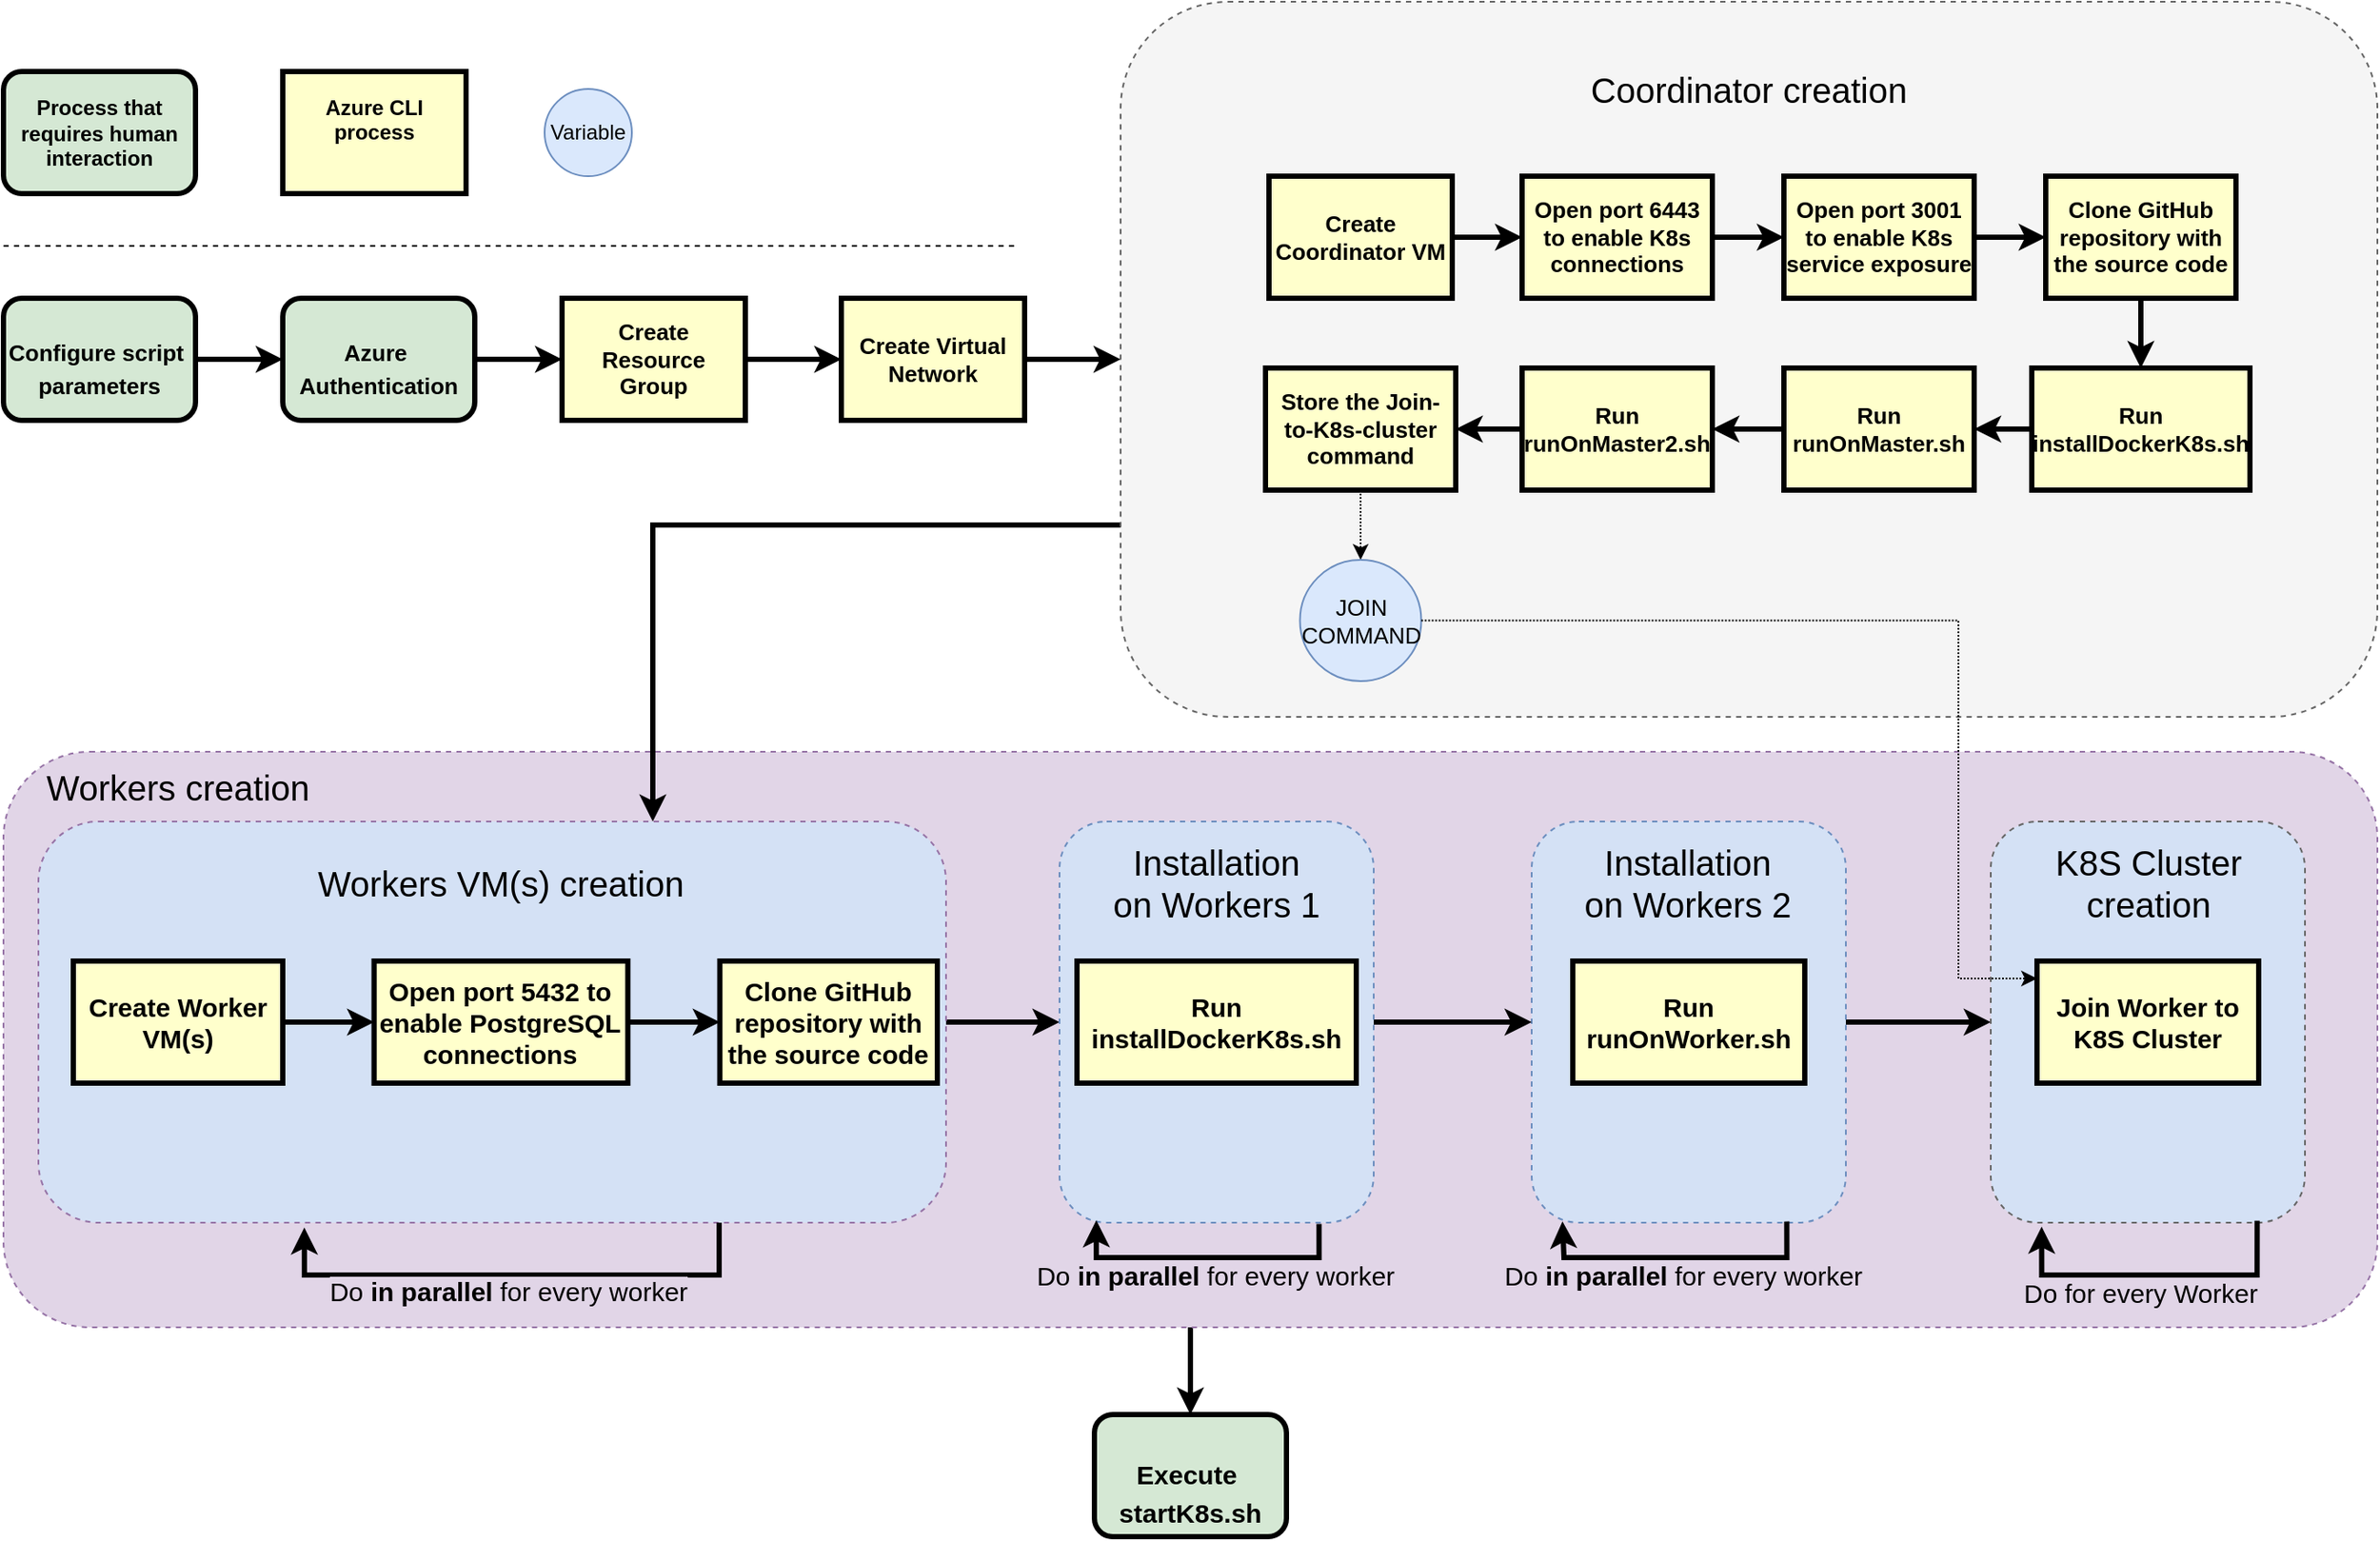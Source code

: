 <mxfile version="14.9.4" type="device"><diagram name="Page-1" id="c7558073-3199-34d8-9f00-42111426c3f3"><mxGraphModel dx="2122" dy="1854" grid="1" gridSize="10" guides="1" tooltips="1" connect="1" arrows="1" fold="1" page="1" pageScale="1" pageWidth="826" pageHeight="1169" background="#ffffff" math="0" shadow="0"><root><mxCell id="0"/><mxCell id="1" parent="0"/><mxCell id="dhEzO6tzxOjWR1tXxIFo-210" style="edgeStyle=orthogonalEdgeStyle;rounded=0;orthogonalLoop=1;jettySize=auto;html=1;strokeWidth=3;" parent="1" source="dhEzO6tzxOjWR1tXxIFo-196" target="dhEzO6tzxOjWR1tXxIFo-209" edge="1"><mxGeometry relative="1" as="geometry"/></mxCell><mxCell id="dhEzO6tzxOjWR1tXxIFo-196" value="" style="rounded=1;whiteSpace=wrap;html=1;dashed=1;fillColor=#e1d5e7;strokeColor=#9673a6;" parent="1" vertex="1"><mxGeometry x="-150" y="110" width="1360" height="330" as="geometry"/></mxCell><mxCell id="dhEzO6tzxOjWR1tXxIFo-204" style="edgeStyle=orthogonalEdgeStyle;rounded=0;orthogonalLoop=1;jettySize=auto;html=1;strokeWidth=3;" parent="1" source="dhEzO6tzxOjWR1tXxIFo-97" target="dhEzO6tzxOjWR1tXxIFo-98" edge="1"><mxGeometry relative="1" as="geometry"/></mxCell><mxCell id="dhEzO6tzxOjWR1tXxIFo-97" value="Create Resource&#10;Group" style="whiteSpace=wrap;align=center;verticalAlign=middle;fontStyle=1;strokeWidth=3;fillColor=#FFFFCC;fontSize=13;" parent="1" vertex="1"><mxGeometry x="170" y="-150" width="105" height="70" as="geometry"/></mxCell><mxCell id="dhEzO6tzxOjWR1tXxIFo-205" style="edgeStyle=orthogonalEdgeStyle;rounded=0;orthogonalLoop=1;jettySize=auto;html=1;strokeWidth=3;" parent="1" source="dhEzO6tzxOjWR1tXxIFo-98" target="dhEzO6tzxOjWR1tXxIFo-100" edge="1"><mxGeometry relative="1" as="geometry"/></mxCell><mxCell id="dhEzO6tzxOjWR1tXxIFo-98" value="Create Virtual Network" style="whiteSpace=wrap;align=center;verticalAlign=middle;fontStyle=1;strokeWidth=3;fillColor=#FFFFCC;fontSize=13;" parent="1" vertex="1"><mxGeometry x="330" y="-150" width="105" height="70" as="geometry"/></mxCell><mxCell id="dhEzO6tzxOjWR1tXxIFo-202" style="edgeStyle=orthogonalEdgeStyle;rounded=0;orthogonalLoop=1;jettySize=auto;html=1;strokeWidth=3;" parent="1" source="dhEzO6tzxOjWR1tXxIFo-99" target="dhEzO6tzxOjWR1tXxIFo-200" edge="1"><mxGeometry relative="1" as="geometry"/></mxCell><mxCell id="dhEzO6tzxOjWR1tXxIFo-99" value="&lt;p style=&quot;margin: 4px 0px 0px ; text-align: center ; font-size: 13px&quot;&gt;&lt;font style=&quot;font-size: 13px&quot;&gt;&lt;br&gt;&lt;/font&gt;&lt;/p&gt;&lt;p style=&quot;margin: 4px 0px 0px ; text-align: center ; font-size: 13px&quot;&gt;&lt;font style=&quot;font-size: 13px&quot;&gt;Configure script&amp;nbsp;&lt;/font&gt;&lt;/p&gt;&lt;p style=&quot;margin: 4px 0px 0px ; text-align: center ; font-size: 13px&quot;&gt;&lt;font style=&quot;font-size: 13px&quot;&gt;parameters&lt;/font&gt;&lt;/p&gt;" style="verticalAlign=middle;align=center;overflow=fill;fontSize=12;fontFamily=Helvetica;html=1;rounded=1;fontStyle=1;strokeWidth=3;fillColor=#D5E8D4;" parent="1" vertex="1"><mxGeometry x="-150" y="-150" width="110" height="70" as="geometry"/></mxCell><mxCell id="dhEzO6tzxOjWR1tXxIFo-183" style="edgeStyle=orthogonalEdgeStyle;rounded=0;orthogonalLoop=1;jettySize=auto;html=1;strokeWidth=3;" parent="1" source="dhEzO6tzxOjWR1tXxIFo-100" target="dhEzO6tzxOjWR1tXxIFo-156" edge="1"><mxGeometry relative="1" as="geometry"><Array as="points"><mxPoint x="222" y="-20"/></Array></mxGeometry></mxCell><mxCell id="dhEzO6tzxOjWR1tXxIFo-100" value="" style="rounded=1;whiteSpace=wrap;html=1;dashed=1;fillColor=#f5f5f5;strokeColor=#666666;fontColor=#333333;" parent="1" vertex="1"><mxGeometry x="490" y="-320" width="720" height="410" as="geometry"/></mxCell><mxCell id="dhEzO6tzxOjWR1tXxIFo-102" value="&lt;font style=&quot;font-size: 20px&quot;&gt;Coordinator creation&lt;/font&gt;" style="text;html=1;strokeColor=none;fillColor=none;align=center;verticalAlign=middle;whiteSpace=wrap;rounded=0;dashed=1;" parent="1" vertex="1"><mxGeometry x="750" y="-280" width="200" height="20" as="geometry"/></mxCell><mxCell id="dhEzO6tzxOjWR1tXxIFo-147" style="edgeStyle=orthogonalEdgeStyle;rounded=0;orthogonalLoop=1;jettySize=auto;html=1;strokeWidth=3;" parent="1" source="dhEzO6tzxOjWR1tXxIFo-104" target="dhEzO6tzxOjWR1tXxIFo-135" edge="1"><mxGeometry relative="1" as="geometry"/></mxCell><mxCell id="dhEzO6tzxOjWR1tXxIFo-104" value="Create Coordinator VM" style="whiteSpace=wrap;align=center;verticalAlign=middle;fontStyle=1;strokeWidth=3;fillColor=#FFFFCC;fontSize=13;" parent="1" vertex="1"><mxGeometry x="575" y="-220" width="105" height="70" as="geometry"/></mxCell><mxCell id="dhEzO6tzxOjWR1tXxIFo-141" style="edgeStyle=orthogonalEdgeStyle;rounded=0;orthogonalLoop=1;jettySize=auto;html=1;strokeWidth=3;" parent="1" source="dhEzO6tzxOjWR1tXxIFo-116" target="dhEzO6tzxOjWR1tXxIFo-117" edge="1"><mxGeometry relative="1" as="geometry"/></mxCell><mxCell id="dhEzO6tzxOjWR1tXxIFo-116" value="Run runOnMaster.sh" style="whiteSpace=wrap;align=center;verticalAlign=middle;fontStyle=1;strokeWidth=3;fillColor=#FFFFCC;fontSize=13;" parent="1" vertex="1"><mxGeometry x="870" y="-110" width="109" height="70" as="geometry"/></mxCell><mxCell id="dhEzO6tzxOjWR1tXxIFo-140" style="edgeStyle=orthogonalEdgeStyle;rounded=0;orthogonalLoop=1;jettySize=auto;html=1;strokeWidth=3;" parent="1" source="dhEzO6tzxOjWR1tXxIFo-117" target="dhEzO6tzxOjWR1tXxIFo-137" edge="1"><mxGeometry relative="1" as="geometry"/></mxCell><mxCell id="dhEzO6tzxOjWR1tXxIFo-117" value="Run runOnMaster2.sh" style="whiteSpace=wrap;align=center;verticalAlign=middle;fontStyle=1;strokeWidth=3;fillColor=#FFFFCC;fontSize=13;" parent="1" vertex="1"><mxGeometry x="720" y="-110" width="109" height="70" as="geometry"/></mxCell><mxCell id="dhEzO6tzxOjWR1tXxIFo-142" style="edgeStyle=orthogonalEdgeStyle;rounded=0;orthogonalLoop=1;jettySize=auto;html=1;strokeWidth=3;" parent="1" source="dhEzO6tzxOjWR1tXxIFo-126" target="dhEzO6tzxOjWR1tXxIFo-116" edge="1"><mxGeometry relative="1" as="geometry"/></mxCell><mxCell id="dhEzO6tzxOjWR1tXxIFo-126" value="Run installDockerK8s.sh" style="whiteSpace=wrap;align=center;verticalAlign=middle;fontStyle=1;strokeWidth=3;fillColor=#FFFFCC;fontSize=13;" parent="1" vertex="1"><mxGeometry x="1012" y="-110" width="125" height="70" as="geometry"/></mxCell><mxCell id="9UQQwgYMAbRLBLmPfnH0-1" style="edgeStyle=orthogonalEdgeStyle;rounded=0;orthogonalLoop=1;jettySize=auto;html=1;strokeWidth=3;" parent="1" source="dhEzO6tzxOjWR1tXxIFo-131" target="dhEzO6tzxOjWR1tXxIFo-126" edge="1"><mxGeometry relative="1" as="geometry"/></mxCell><mxCell id="dhEzO6tzxOjWR1tXxIFo-131" value="Clone GitHub repository with the source code" style="whiteSpace=wrap;align=center;verticalAlign=middle;fontStyle=1;strokeWidth=3;fillColor=#FFFFCC;fontSize=13;" parent="1" vertex="1"><mxGeometry x="1020" y="-220" width="109" height="70" as="geometry"/></mxCell><mxCell id="dhEzO6tzxOjWR1tXxIFo-145" style="edgeStyle=orthogonalEdgeStyle;rounded=0;orthogonalLoop=1;jettySize=auto;html=1;strokeWidth=3;" parent="1" source="dhEzO6tzxOjWR1tXxIFo-132" target="dhEzO6tzxOjWR1tXxIFo-131" edge="1"><mxGeometry relative="1" as="geometry"/></mxCell><mxCell id="dhEzO6tzxOjWR1tXxIFo-132" value="Open port 3001 to enable K8s service exposure" style="whiteSpace=wrap;align=center;verticalAlign=middle;fontStyle=1;strokeWidth=3;fillColor=#FFFFCC;fontSize=13;" parent="1" vertex="1"><mxGeometry x="870" y="-220" width="109" height="70" as="geometry"/></mxCell><mxCell id="dhEzO6tzxOjWR1tXxIFo-146" style="edgeStyle=orthogonalEdgeStyle;rounded=0;orthogonalLoop=1;jettySize=auto;html=1;strokeWidth=3;" parent="1" source="dhEzO6tzxOjWR1tXxIFo-135" target="dhEzO6tzxOjWR1tXxIFo-132" edge="1"><mxGeometry relative="1" as="geometry"/></mxCell><mxCell id="dhEzO6tzxOjWR1tXxIFo-135" value="Open port 6443 to enable K8s connections" style="whiteSpace=wrap;align=center;verticalAlign=middle;fontStyle=1;strokeWidth=3;fillColor=#FFFFCC;fontSize=13;" parent="1" vertex="1"><mxGeometry x="720" y="-220" width="109" height="70" as="geometry"/></mxCell><mxCell id="dhEzO6tzxOjWR1tXxIFo-139" style="edgeStyle=orthogonalEdgeStyle;rounded=0;orthogonalLoop=1;jettySize=auto;html=1;dashed=1;dashPattern=1 1;" parent="1" source="dhEzO6tzxOjWR1tXxIFo-137" target="dhEzO6tzxOjWR1tXxIFo-138" edge="1"><mxGeometry relative="1" as="geometry"/></mxCell><mxCell id="dhEzO6tzxOjWR1tXxIFo-137" value="Store the Join-to-K8s-cluster command" style="whiteSpace=wrap;align=center;verticalAlign=middle;fontStyle=1;strokeWidth=3;fillColor=#FFFFCC;fontSize=13;" parent="1" vertex="1"><mxGeometry x="573" y="-110" width="109" height="70" as="geometry"/></mxCell><mxCell id="dhEzO6tzxOjWR1tXxIFo-138" value="&lt;font style=&quot;font-size: 13px&quot;&gt;JOIN&lt;br&gt;COMMAND&lt;/font&gt;" style="ellipse;whiteSpace=wrap;html=1;aspect=fixed;fillColor=#dae8fc;strokeColor=#6c8ebf;" parent="1" vertex="1"><mxGeometry x="592.75" width="69.5" height="69.5" as="geometry"/></mxCell><mxCell id="9UQQwgYMAbRLBLmPfnH0-16" style="edgeStyle=orthogonalEdgeStyle;rounded=0;orthogonalLoop=1;jettySize=auto;html=1;fontSize=15;strokeWidth=3;" parent="1" source="dhEzO6tzxOjWR1tXxIFo-156" target="9UQQwgYMAbRLBLmPfnH0-5" edge="1"><mxGeometry relative="1" as="geometry"/></mxCell><mxCell id="dhEzO6tzxOjWR1tXxIFo-156" value="" style="rounded=1;whiteSpace=wrap;html=1;dashed=1;strokeColor=#9673a6;fillColor=#D4E1F5;" parent="1" vertex="1"><mxGeometry x="-130" y="150" width="520" height="230" as="geometry"/></mxCell><mxCell id="dhEzO6tzxOjWR1tXxIFo-157" value="&lt;font style=&quot;font-size: 20px&quot;&gt;Workers VM(s) creation&lt;/font&gt;" style="text;html=1;strokeColor=none;fillColor=none;align=center;verticalAlign=middle;whiteSpace=wrap;rounded=0;dashed=1;" parent="1" vertex="1"><mxGeometry x="20.01" y="175" width="230" height="20" as="geometry"/></mxCell><mxCell id="dhEzO6tzxOjWR1tXxIFo-158" style="edgeStyle=orthogonalEdgeStyle;rounded=0;orthogonalLoop=1;jettySize=auto;html=1;strokeWidth=3;" parent="1" source="dhEzO6tzxOjWR1tXxIFo-159" target="dhEzO6tzxOjWR1tXxIFo-176" edge="1"><mxGeometry relative="1" as="geometry"/></mxCell><mxCell id="dhEzO6tzxOjWR1tXxIFo-159" value="Create Worker VM(s)" style="whiteSpace=wrap;align=center;verticalAlign=middle;fontStyle=1;strokeWidth=3;fillColor=#FFFFCC;fontSize=15;" parent="1" vertex="1"><mxGeometry x="-110" y="230" width="120" height="70" as="geometry"/></mxCell><mxCell id="dhEzO6tzxOjWR1tXxIFo-162" style="edgeStyle=orthogonalEdgeStyle;rounded=0;orthogonalLoop=1;jettySize=auto;html=1;" parent="1" edge="1"><mxGeometry relative="1" as="geometry"><mxPoint x="390" y="395" as="targetPoint"/></mxGeometry></mxCell><mxCell id="dhEzO6tzxOjWR1tXxIFo-164" style="edgeStyle=orthogonalEdgeStyle;rounded=0;orthogonalLoop=1;jettySize=auto;html=1;" parent="1" edge="1"><mxGeometry relative="1" as="geometry"><mxPoint x="335.5" y="430" as="sourcePoint"/></mxGeometry></mxCell><mxCell id="dhEzO6tzxOjWR1tXxIFo-166" style="edgeStyle=orthogonalEdgeStyle;rounded=0;orthogonalLoop=1;jettySize=auto;html=1;" parent="1" edge="1"><mxGeometry relative="1" as="geometry"><mxPoint x="539" y="395" as="targetPoint"/></mxGeometry></mxCell><mxCell id="dhEzO6tzxOjWR1tXxIFo-169" value="Clone GitHub repository with the source code" style="whiteSpace=wrap;align=center;verticalAlign=middle;fontStyle=1;strokeWidth=3;fillColor=#FFFFCC;fontSize=15;" parent="1" vertex="1"><mxGeometry x="260.38" y="230" width="124.62" height="70" as="geometry"/></mxCell><mxCell id="9UQQwgYMAbRLBLmPfnH0-3" style="edgeStyle=orthogonalEdgeStyle;rounded=0;orthogonalLoop=1;jettySize=auto;html=1;strokeWidth=3;" parent="1" source="dhEzO6tzxOjWR1tXxIFo-176" target="dhEzO6tzxOjWR1tXxIFo-169" edge="1"><mxGeometry relative="1" as="geometry"/></mxCell><mxCell id="dhEzO6tzxOjWR1tXxIFo-176" value="Open port 5432 to enable PostgreSQL&#10;connections" style="whiteSpace=wrap;align=center;verticalAlign=middle;fontStyle=1;strokeWidth=3;fillColor=#FFFFCC;fontSize=15;" parent="1" vertex="1"><mxGeometry x="62.32" y="230" width="145.37" height="70" as="geometry"/></mxCell><mxCell id="dhEzO6tzxOjWR1tXxIFo-177" style="edgeStyle=orthogonalEdgeStyle;rounded=0;orthogonalLoop=1;jettySize=auto;html=1;dashed=1;dashPattern=1 1;" parent="1" edge="1"><mxGeometry relative="1" as="geometry"><mxPoint x="390" y="495" as="sourcePoint"/></mxGeometry></mxCell><mxCell id="dhEzO6tzxOjWR1tXxIFo-181" style="edgeStyle=orthogonalEdgeStyle;rounded=0;orthogonalLoop=1;jettySize=auto;html=1;entryX=0.293;entryY=1.012;entryDx=0;entryDy=0;entryPerimeter=0;exitX=0.75;exitY=1;exitDx=0;exitDy=0;strokeWidth=3;" parent="1" source="dhEzO6tzxOjWR1tXxIFo-156" target="dhEzO6tzxOjWR1tXxIFo-156" edge="1"><mxGeometry relative="1" as="geometry"><Array as="points"><mxPoint x="260" y="410"/><mxPoint x="22" y="410"/></Array></mxGeometry></mxCell><mxCell id="dhEzO6tzxOjWR1tXxIFo-182" value="&lt;span style=&quot;font-size: 15px&quot;&gt;Do&amp;nbsp;&lt;/span&gt;&lt;b style=&quot;font-size: 15px&quot;&gt;in parallel&lt;/b&gt;&lt;span style=&quot;font-size: 15px&quot;&gt;&amp;nbsp;for every worker&lt;/span&gt;" style="edgeLabel;html=1;align=center;verticalAlign=middle;resizable=0;points=[];labelBackgroundColor=#E1D5E7;" parent="dhEzO6tzxOjWR1tXxIFo-181" vertex="1" connectable="0"><mxGeometry x="-0.422" y="1" relative="1" as="geometry"><mxPoint x="-66" y="8" as="offset"/></mxGeometry></mxCell><mxCell id="dhEzO6tzxOjWR1tXxIFo-206" style="edgeStyle=orthogonalEdgeStyle;rounded=0;orthogonalLoop=1;jettySize=auto;html=1;strokeWidth=3;" parent="1" source="dhEzO6tzxOjWR1tXxIFo-184" target="dhEzO6tzxOjWR1tXxIFo-189" edge="1"><mxGeometry relative="1" as="geometry"/></mxCell><mxCell id="dhEzO6tzxOjWR1tXxIFo-184" value="" style="rounded=1;whiteSpace=wrap;html=1;dashed=1;strokeColor=#6c8ebf;fillColor=#D4E1F5;" parent="1" vertex="1"><mxGeometry x="725.5" y="150" width="180" height="230" as="geometry"/></mxCell><mxCell id="dhEzO6tzxOjWR1tXxIFo-185" value="&lt;font style=&quot;font-size: 20px&quot;&gt;Installation &lt;br&gt;on Workers 2&lt;/font&gt;" style="text;html=1;strokeColor=none;fillColor=none;align=center;verticalAlign=middle;whiteSpace=wrap;rounded=0;dashed=1;" parent="1" vertex="1"><mxGeometry x="710" y="175" width="210" height="20" as="geometry"/></mxCell><mxCell id="dhEzO6tzxOjWR1tXxIFo-186" value="Run runOnWorker.sh" style="whiteSpace=wrap;align=center;verticalAlign=middle;fontStyle=1;strokeWidth=3;fillColor=#FFFFCC;fontSize=15;" parent="1" vertex="1"><mxGeometry x="749.06" y="230" width="132.88" height="70" as="geometry"/></mxCell><mxCell id="dhEzO6tzxOjWR1tXxIFo-187" style="edgeStyle=orthogonalEdgeStyle;rounded=0;orthogonalLoop=1;jettySize=auto;html=1;entryX=0.098;entryY=0.997;entryDx=0;entryDy=0;exitX=0.812;exitY=0.997;exitDx=0;exitDy=0;entryPerimeter=0;exitPerimeter=0;strokeWidth=3;" parent="1" source="dhEzO6tzxOjWR1tXxIFo-184" target="dhEzO6tzxOjWR1tXxIFo-184" edge="1"><mxGeometry relative="1" as="geometry"><Array as="points"><mxPoint x="744" y="400"/><mxPoint x="587" y="400"/></Array></mxGeometry></mxCell><mxCell id="dhEzO6tzxOjWR1tXxIFo-188" value="&lt;font style=&quot;font-size: 15px&quot;&gt;Do &lt;b&gt;in parallel&lt;/b&gt; for every worker&lt;/font&gt;" style="edgeLabel;html=1;align=center;verticalAlign=middle;resizable=0;points=[];labelBackgroundColor=#E1D5E7;" parent="dhEzO6tzxOjWR1tXxIFo-187" vertex="1" connectable="0"><mxGeometry x="0.308" y="-4" relative="1" as="geometry"><mxPoint x="30.48" y="14" as="offset"/></mxGeometry></mxCell><mxCell id="dhEzO6tzxOjWR1tXxIFo-189" value="" style="rounded=1;whiteSpace=wrap;html=1;dashed=1;strokeColor=#666666;fontColor=#333333;fillColor=#D4E1F5;" parent="1" vertex="1"><mxGeometry x="988.5" y="150" width="180" height="230" as="geometry"/></mxCell><mxCell id="dhEzO6tzxOjWR1tXxIFo-190" value="&lt;font style=&quot;font-size: 20px&quot;&gt;K8S Cluster &lt;br&gt;creation&lt;/font&gt;" style="text;html=1;strokeColor=none;fillColor=none;align=center;verticalAlign=middle;whiteSpace=wrap;rounded=0;dashed=1;" parent="1" vertex="1"><mxGeometry x="979" y="175" width="200" height="20" as="geometry"/></mxCell><mxCell id="dhEzO6tzxOjWR1tXxIFo-191" value="Join Worker to K8S Cluster" style="whiteSpace=wrap;align=center;verticalAlign=middle;fontStyle=1;strokeWidth=3;fillColor=#FFFFCC;fontSize=15;" parent="1" vertex="1"><mxGeometry x="1015" y="230" width="127" height="70" as="geometry"/></mxCell><mxCell id="dhEzO6tzxOjWR1tXxIFo-192" style="edgeStyle=orthogonalEdgeStyle;rounded=0;orthogonalLoop=1;jettySize=auto;html=1;dashed=1;dashPattern=1 1;" parent="1" source="dhEzO6tzxOjWR1tXxIFo-138" target="dhEzO6tzxOjWR1tXxIFo-191" edge="1"><mxGeometry relative="1" as="geometry"><Array as="points"><mxPoint x="970" y="35"/><mxPoint x="970" y="240"/></Array></mxGeometry></mxCell><mxCell id="dhEzO6tzxOjWR1tXxIFo-193" style="edgeStyle=orthogonalEdgeStyle;rounded=0;orthogonalLoop=1;jettySize=auto;html=1;entryX=0.162;entryY=1.01;entryDx=0;entryDy=0;entryPerimeter=0;exitX=0.848;exitY=0.995;exitDx=0;exitDy=0;exitPerimeter=0;strokeWidth=3;" parent="1" source="dhEzO6tzxOjWR1tXxIFo-189" target="dhEzO6tzxOjWR1tXxIFo-189" edge="1"><mxGeometry relative="1" as="geometry"><Array as="points"><mxPoint x="1104" y="410"/><mxPoint x="953" y="410"/></Array></mxGeometry></mxCell><mxCell id="dhEzO6tzxOjWR1tXxIFo-194" value="&lt;font style=&quot;font-size: 15px&quot;&gt;Do for every Worker&lt;/font&gt;" style="edgeLabel;html=1;align=center;verticalAlign=middle;resizable=0;points=[];labelBackgroundColor=#E1D5E7;" parent="dhEzO6tzxOjWR1tXxIFo-193" vertex="1" connectable="0"><mxGeometry x="-0.335" y="2" relative="1" as="geometry"><mxPoint x="-38" y="8" as="offset"/></mxGeometry></mxCell><mxCell id="dhEzO6tzxOjWR1tXxIFo-198" value="&lt;font style=&quot;font-size: 20px&quot;&gt;Workers creation&lt;/font&gt;" style="text;html=1;strokeColor=none;fillColor=none;align=center;verticalAlign=middle;whiteSpace=wrap;rounded=0;dashed=1;" parent="1" vertex="1"><mxGeometry x="-130" y="120" width="160" height="20" as="geometry"/></mxCell><mxCell id="dhEzO6tzxOjWR1tXxIFo-203" style="edgeStyle=orthogonalEdgeStyle;rounded=0;orthogonalLoop=1;jettySize=auto;html=1;strokeWidth=3;" parent="1" source="dhEzO6tzxOjWR1tXxIFo-200" target="dhEzO6tzxOjWR1tXxIFo-97" edge="1"><mxGeometry relative="1" as="geometry"/></mxCell><mxCell id="dhEzO6tzxOjWR1tXxIFo-200" value="&lt;p style=&quot;margin: 4px 0px 0px ; text-align: center ; font-size: 13px&quot;&gt;&lt;font style=&quot;font-size: 13px&quot;&gt;&lt;br&gt;&lt;/font&gt;&lt;/p&gt;&lt;p style=&quot;margin: 4px 0px 0px ; text-align: center ; font-size: 13px&quot;&gt;&lt;font style=&quot;font-size: 13px&quot;&gt;Azure&amp;nbsp;&lt;/font&gt;&lt;/p&gt;&lt;p style=&quot;margin: 4px 0px 0px ; text-align: center ; font-size: 13px&quot;&gt;&lt;font style=&quot;font-size: 13px&quot;&gt;Authentication&lt;/font&gt;&lt;/p&gt;" style="verticalAlign=middle;align=center;overflow=fill;fontSize=12;fontFamily=Helvetica;html=1;rounded=1;fontStyle=1;strokeWidth=3;fillColor=#D5E8D4;" parent="1" vertex="1"><mxGeometry x="10" y="-150" width="110" height="70" as="geometry"/></mxCell><mxCell id="dhEzO6tzxOjWR1tXxIFo-209" value="&lt;p style=&quot;margin: 4px 0px 0px ; text-align: center ; font-size: 15px&quot;&gt;&lt;span&gt;&lt;br&gt;&lt;/span&gt;&lt;/p&gt;&lt;p style=&quot;margin: 4px 0px 0px ; text-align: center ; font-size: 15px&quot;&gt;&lt;span&gt;Execute&amp;nbsp;&lt;/span&gt;&lt;br&gt;&lt;/p&gt;&lt;p style=&quot;margin: 4px 0px 0px ; text-align: center ; font-size: 15px&quot;&gt;&lt;font style=&quot;font-size: 15px&quot;&gt;startK8s.sh&lt;/font&gt;&lt;/p&gt;" style="verticalAlign=middle;align=center;overflow=fill;fontSize=12;fontFamily=Helvetica;html=1;rounded=1;fontStyle=1;strokeWidth=3;fillColor=#D5E8D4;" parent="1" vertex="1"><mxGeometry x="475" y="490" width="110" height="70" as="geometry"/></mxCell><mxCell id="g1j2P8hqbYVy_S7XG76T-2" value="&lt;div&gt;&lt;br&gt;&lt;/div&gt;&lt;div&gt;Process that &lt;br&gt;&lt;/div&gt;&lt;div&gt;requires human &lt;br&gt;&lt;/div&gt;&lt;div&gt;interaction&lt;/div&gt;" style="verticalAlign=middle;align=center;overflow=fill;fontSize=12;fontFamily=Helvetica;html=1;rounded=1;fontStyle=1;strokeWidth=3;fillColor=#D5E8D4;" parent="1" vertex="1"><mxGeometry x="-150" y="-280" width="110" height="70" as="geometry"/></mxCell><mxCell id="g1j2P8hqbYVy_S7XG76T-3" value="Azure CLI&#10;process&#10;" style="whiteSpace=wrap;align=center;verticalAlign=middle;fontStyle=1;strokeWidth=3;fillColor=#FFFFCC" parent="1" vertex="1"><mxGeometry x="10" y="-280" width="105" height="70" as="geometry"/></mxCell><mxCell id="g1j2P8hqbYVy_S7XG76T-4" value="" style="endArrow=none;dashed=1;html=1;" parent="1" edge="1"><mxGeometry width="50" height="50" relative="1" as="geometry"><mxPoint x="-150" y="-180" as="sourcePoint"/><mxPoint x="430" y="-180" as="targetPoint"/></mxGeometry></mxCell><mxCell id="g1j2P8hqbYVy_S7XG76T-6" value="Variable" style="ellipse;whiteSpace=wrap;html=1;aspect=fixed;fillColor=#dae8fc;strokeColor=#6c8ebf;" parent="1" vertex="1"><mxGeometry x="160" y="-270" width="50" height="50" as="geometry"/></mxCell><mxCell id="9UQQwgYMAbRLBLmPfnH0-17" style="edgeStyle=orthogonalEdgeStyle;rounded=0;orthogonalLoop=1;jettySize=auto;html=1;fontSize=15;strokeWidth=3;" parent="1" source="9UQQwgYMAbRLBLmPfnH0-5" target="dhEzO6tzxOjWR1tXxIFo-184" edge="1"><mxGeometry relative="1" as="geometry"/></mxCell><mxCell id="9UQQwgYMAbRLBLmPfnH0-5" value="" style="rounded=1;whiteSpace=wrap;html=1;dashed=1;strokeColor=#6c8ebf;fillColor=#D4E1F5;" parent="1" vertex="1"><mxGeometry x="455" y="150" width="180" height="230" as="geometry"/></mxCell><mxCell id="9UQQwgYMAbRLBLmPfnH0-10" value="Run installDockerK8s.sh" style="whiteSpace=wrap;align=center;verticalAlign=middle;fontStyle=1;strokeWidth=3;fillColor=#FFFFCC;fontSize=15;" parent="1" vertex="1"><mxGeometry x="465" y="230" width="160" height="70" as="geometry"/></mxCell><mxCell id="9UQQwgYMAbRLBLmPfnH0-11" value="&lt;font style=&quot;font-size: 20px&quot;&gt;Installation &lt;br&gt;on Workers 1&lt;/font&gt;" style="text;html=1;strokeColor=none;fillColor=none;align=center;verticalAlign=middle;whiteSpace=wrap;rounded=0;dashed=1;" parent="1" vertex="1"><mxGeometry x="440" y="175" width="210" height="20" as="geometry"/></mxCell><mxCell id="9UQQwgYMAbRLBLmPfnH0-12" style="edgeStyle=orthogonalEdgeStyle;rounded=0;orthogonalLoop=1;jettySize=auto;html=1;entryX=0.117;entryY=0.994;entryDx=0;entryDy=0;exitX=0.826;exitY=1.003;exitDx=0;exitDy=0;entryPerimeter=0;exitPerimeter=0;strokeWidth=3;" parent="1" source="9UQQwgYMAbRLBLmPfnH0-5" target="9UQQwgYMAbRLBLmPfnH0-5" edge="1"><mxGeometry relative="1" as="geometry"><Array as="points"><mxPoint x="604" y="400"/><mxPoint x="476" y="400"/></Array><mxPoint x="603.52" y="389.31" as="sourcePoint"/><mxPoint x="475.0" y="389.31" as="targetPoint"/></mxGeometry></mxCell><mxCell id="9UQQwgYMAbRLBLmPfnH0-13" value="&lt;font style=&quot;font-size: 15px&quot;&gt;Do &lt;b&gt;in parallel&lt;/b&gt; for every worker&lt;/font&gt;" style="edgeLabel;html=1;align=center;verticalAlign=middle;resizable=0;points=[];labelBackgroundColor=#E1D5E7;" parent="9UQQwgYMAbRLBLmPfnH0-12" vertex="1" connectable="0"><mxGeometry x="0.308" y="-4" relative="1" as="geometry"><mxPoint x="30.48" y="14" as="offset"/></mxGeometry></mxCell></root></mxGraphModel></diagram></mxfile>